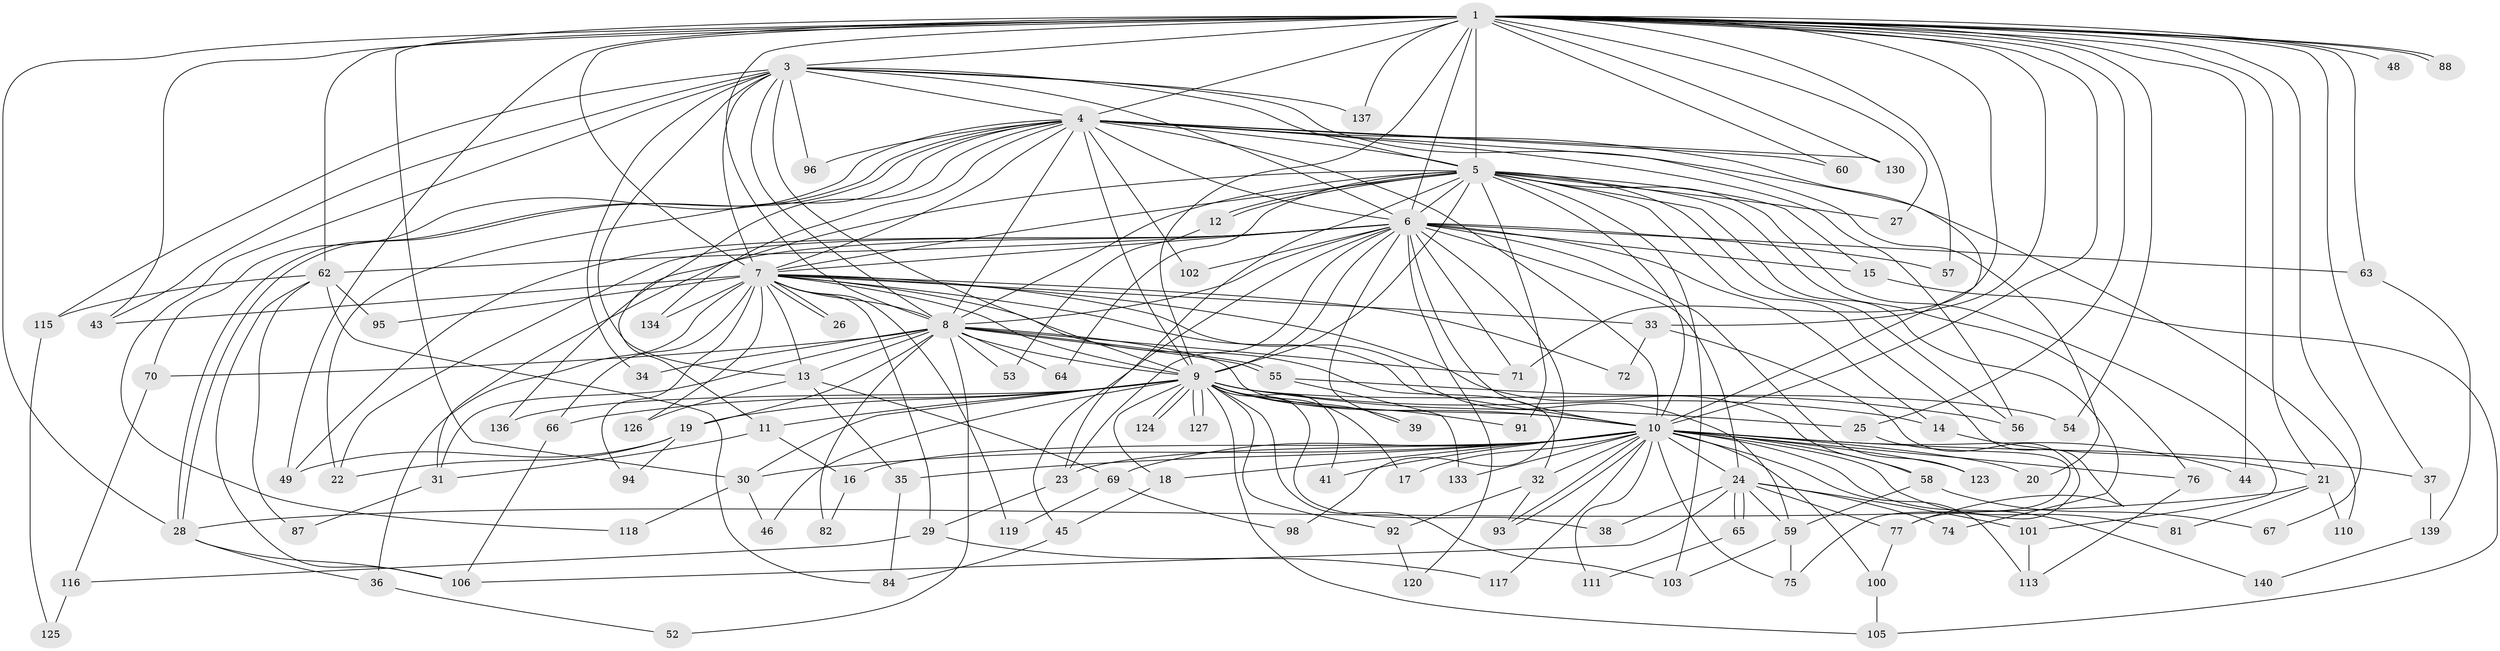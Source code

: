 // Generated by graph-tools (version 1.1) at 2025/23/03/03/25 07:23:40]
// undirected, 107 vertices, 252 edges
graph export_dot {
graph [start="1"]
  node [color=gray90,style=filled];
  1 [super="+2"];
  3 [super="+85"];
  4 [super="+42"];
  5 [super="+79"];
  6 [super="+97"];
  7 [super="+80"];
  8 [super="+61"];
  9 [super="+90"];
  10 [super="+121"];
  11;
  12 [super="+50"];
  13 [super="+40"];
  14;
  15;
  16;
  17;
  18;
  19 [super="+89"];
  20;
  21 [super="+78"];
  22 [super="+51"];
  23 [super="+129"];
  24 [super="+112"];
  25;
  26;
  27;
  28 [super="+47"];
  29;
  30 [super="+114"];
  31 [super="+73"];
  32;
  33;
  34;
  35;
  36;
  37;
  38;
  39;
  41;
  43;
  44;
  45;
  46;
  48;
  49 [super="+128"];
  52;
  53;
  54;
  55 [super="+131"];
  56 [super="+86"];
  57;
  58;
  59 [super="+68"];
  60;
  62;
  63 [super="+99"];
  64;
  65;
  66;
  67;
  69;
  70;
  71 [super="+107"];
  72;
  74;
  75 [super="+83"];
  76;
  77 [super="+135"];
  81;
  82;
  84 [super="+104"];
  87;
  88;
  91;
  92;
  93 [super="+108"];
  94;
  95;
  96;
  98;
  100;
  101;
  102;
  103 [super="+138"];
  105 [super="+109"];
  106 [super="+132"];
  110;
  111;
  113 [super="+122"];
  115;
  116;
  117;
  118;
  119;
  120;
  123;
  124;
  125;
  126;
  127;
  130;
  133;
  134;
  136;
  137;
  139;
  140;
  1 -- 3 [weight=2];
  1 -- 4 [weight=2];
  1 -- 5 [weight=2];
  1 -- 6 [weight=3];
  1 -- 7 [weight=2];
  1 -- 8 [weight=2];
  1 -- 9 [weight=2];
  1 -- 10 [weight=2];
  1 -- 21;
  1 -- 30;
  1 -- 37;
  1 -- 44;
  1 -- 48 [weight=2];
  1 -- 49;
  1 -- 60;
  1 -- 63;
  1 -- 67;
  1 -- 88;
  1 -- 88;
  1 -- 28;
  1 -- 130;
  1 -- 137;
  1 -- 71;
  1 -- 25;
  1 -- 27;
  1 -- 33;
  1 -- 43;
  1 -- 54;
  1 -- 57;
  1 -- 62;
  3 -- 4;
  3 -- 5;
  3 -- 6;
  3 -- 7;
  3 -- 8;
  3 -- 9 [weight=2];
  3 -- 10 [weight=2];
  3 -- 34;
  3 -- 43;
  3 -- 96;
  3 -- 115;
  3 -- 118;
  3 -- 137;
  3 -- 13;
  4 -- 5;
  4 -- 6;
  4 -- 7;
  4 -- 8 [weight=2];
  4 -- 9;
  4 -- 10;
  4 -- 20;
  4 -- 28;
  4 -- 28;
  4 -- 56 [weight=2];
  4 -- 60;
  4 -- 70;
  4 -- 102;
  4 -- 110;
  4 -- 130;
  4 -- 134;
  4 -- 136;
  4 -- 96;
  4 -- 22;
  5 -- 6;
  5 -- 7;
  5 -- 8 [weight=3];
  5 -- 9;
  5 -- 10;
  5 -- 11;
  5 -- 12 [weight=2];
  5 -- 12;
  5 -- 15;
  5 -- 23;
  5 -- 27;
  5 -- 56;
  5 -- 64;
  5 -- 74;
  5 -- 76;
  5 -- 77;
  5 -- 91;
  5 -- 101;
  5 -- 103;
  6 -- 7;
  6 -- 8;
  6 -- 9;
  6 -- 10;
  6 -- 14;
  6 -- 15;
  6 -- 22;
  6 -- 23;
  6 -- 24;
  6 -- 39;
  6 -- 45;
  6 -- 57;
  6 -- 62;
  6 -- 63 [weight=2];
  6 -- 98;
  6 -- 102;
  6 -- 123;
  6 -- 49;
  6 -- 120;
  6 -- 71;
  6 -- 31;
  7 -- 8;
  7 -- 9;
  7 -- 10;
  7 -- 13;
  7 -- 26;
  7 -- 26;
  7 -- 29;
  7 -- 32;
  7 -- 33;
  7 -- 36;
  7 -- 58;
  7 -- 59;
  7 -- 66;
  7 -- 72;
  7 -- 94;
  7 -- 95;
  7 -- 119;
  7 -- 126;
  7 -- 134;
  7 -- 43;
  8 -- 9 [weight=2];
  8 -- 10;
  8 -- 13;
  8 -- 19 [weight=2];
  8 -- 31;
  8 -- 34;
  8 -- 52;
  8 -- 53;
  8 -- 55;
  8 -- 55;
  8 -- 64;
  8 -- 70;
  8 -- 71;
  8 -- 82;
  9 -- 10;
  9 -- 11;
  9 -- 14;
  9 -- 17;
  9 -- 18;
  9 -- 19;
  9 -- 25;
  9 -- 30;
  9 -- 38;
  9 -- 39;
  9 -- 41;
  9 -- 46;
  9 -- 54;
  9 -- 66;
  9 -- 91;
  9 -- 92;
  9 -- 105;
  9 -- 124;
  9 -- 124;
  9 -- 127;
  9 -- 127;
  9 -- 136;
  9 -- 103;
  10 -- 16;
  10 -- 17;
  10 -- 18;
  10 -- 20;
  10 -- 24;
  10 -- 32;
  10 -- 35;
  10 -- 37;
  10 -- 41;
  10 -- 44;
  10 -- 58;
  10 -- 69;
  10 -- 76;
  10 -- 81;
  10 -- 93;
  10 -- 93;
  10 -- 100;
  10 -- 111;
  10 -- 113;
  10 -- 117;
  10 -- 133;
  10 -- 140;
  10 -- 75;
  10 -- 30;
  10 -- 123;
  10 -- 23;
  11 -- 16;
  11 -- 31;
  12 -- 53;
  13 -- 35;
  13 -- 69;
  13 -- 126;
  14 -- 21;
  15 -- 105;
  16 -- 82;
  18 -- 45;
  19 -- 22;
  19 -- 49;
  19 -- 94;
  21 -- 110;
  21 -- 81;
  21 -- 28;
  23 -- 29;
  24 -- 38;
  24 -- 65;
  24 -- 65;
  24 -- 74;
  24 -- 77;
  24 -- 101;
  24 -- 59;
  24 -- 106;
  25 -- 75;
  28 -- 36;
  28 -- 106;
  29 -- 116;
  29 -- 117;
  30 -- 46;
  30 -- 118;
  31 -- 87;
  32 -- 92;
  32 -- 93;
  33 -- 72;
  33 -- 77;
  35 -- 84;
  36 -- 52;
  37 -- 139;
  45 -- 84;
  55 -- 133;
  55 -- 56;
  58 -- 59;
  58 -- 67;
  59 -- 75;
  59 -- 103;
  62 -- 84;
  62 -- 87;
  62 -- 95;
  62 -- 115;
  62 -- 106;
  63 -- 139;
  65 -- 111;
  66 -- 106;
  69 -- 98;
  69 -- 119;
  70 -- 116;
  76 -- 113;
  77 -- 100;
  92 -- 120;
  100 -- 105;
  101 -- 113;
  115 -- 125;
  116 -- 125;
  139 -- 140;
}
